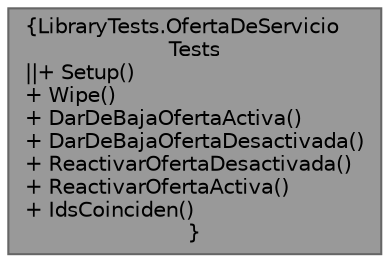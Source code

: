 digraph "LibraryTests.OfertaDeServicioTests"
{
 // INTERACTIVE_SVG=YES
 // LATEX_PDF_SIZE
  bgcolor="transparent";
  edge [fontname=Helvetica,fontsize=10,labelfontname=Helvetica,labelfontsize=10];
  node [fontname=Helvetica,fontsize=10,shape=box,height=0.2,width=0.4];
  Node1 [label="{LibraryTests.OfertaDeServicio\lTests\n||+ Setup()\l+ Wipe()\l+ DarDeBajaOfertaActiva()\l+ DarDeBajaOfertaDesactivada()\l+ ReactivarOfertaDesactivada()\l+ ReactivarOfertaActiva()\l+ IdsCoinciden()\l}",height=0.2,width=0.4,color="gray40", fillcolor="grey60", style="filled", fontcolor="black",tooltip="Tests de la clase OfertaDeServicio"];
}
